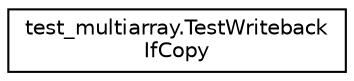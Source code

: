 digraph "Graphical Class Hierarchy"
{
 // LATEX_PDF_SIZE
  edge [fontname="Helvetica",fontsize="10",labelfontname="Helvetica",labelfontsize="10"];
  node [fontname="Helvetica",fontsize="10",shape=record];
  rankdir="LR";
  Node0 [label="test_multiarray.TestWriteback\lIfCopy",height=0.2,width=0.4,color="black", fillcolor="white", style="filled",URL="$classtest__multiarray_1_1TestWritebackIfCopy.html",tooltip=" "];
}
